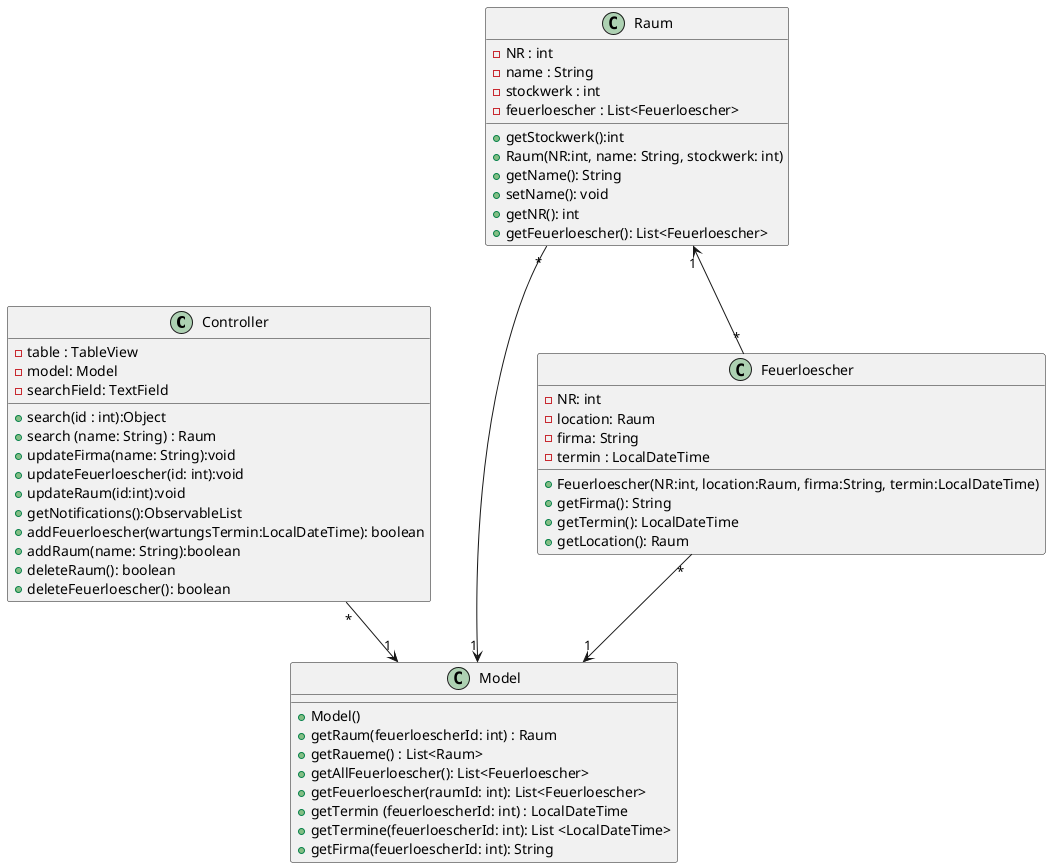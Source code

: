 @startuml
'https://plantuml.com/class-diagram



 class Controller  {
    - table : TableView
    - model: Model
    - searchField: TextField

    + search(id : int):Object
    + search (name: String) : Raum
    + updateFirma(name: String):void
    + updateFeuerloescher(id: int):void
    + updateRaum(id:int):void
    + getNotifications():ObservableList
    + addFeuerloescher(wartungsTermin:LocalDateTime): boolean
    + addRaum(name: String):boolean
    + deleteRaum(): boolean
    + deleteFeuerloescher(): boolean



 }

 class Model {


  + Model()
  + getRaum(feuerloescherId: int) : Raum
  + getRaueme() : List<Raum>
  + getAllFeuerloescher(): List<Feuerloescher>
  + getFeuerloescher(raumId: int): List<Feuerloescher>
  + getTermin (feuerloescherId: int) : LocalDateTime
  + getTermine(feuerloescherId: int): List <LocalDateTime>
  + getFirma(feuerloescherId: int): String


 }

 class Raum {
   - NR : int
   - name : String
   - stockwerk : int
   - feuerloescher : List<Feuerloescher>

   + getStockwerk():int
   + Raum(NR:int, name: String, stockwerk: int)
   + getName(): String
   + setName(): void
   + getNR(): int
   + getFeuerloescher(): List<Feuerloescher>
 }

class Feuerloescher {

   - NR: int
   - location: Raum
   - firma: String
   - termin : LocalDateTime

   + Feuerloescher(NR:int, location:Raum, firma:String, termin:LocalDateTime)
   + getFirma(): String
   + getTermin(): LocalDateTime
   + getLocation(): Raum
}


 Controller "*" --> "1" Model
 Raum "*" --> "1" Model
 Raum "1" <-- "*" Feuerloescher
 Feuerloescher "*" --> "1" Model

@enduml